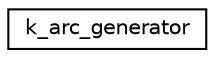 digraph "Graphical Class Hierarchy"
{
  edge [fontname="Helvetica",fontsize="10",labelfontname="Helvetica",labelfontsize="10"];
  node [fontname="Helvetica",fontsize="10",shape=record];
  rankdir="LR";
  Node0 [label="k_arc_generator",height=0.2,width=0.4,color="black", fillcolor="white", style="filled",URL="$d6/dd8/classk__arc__generator.html"];
}

